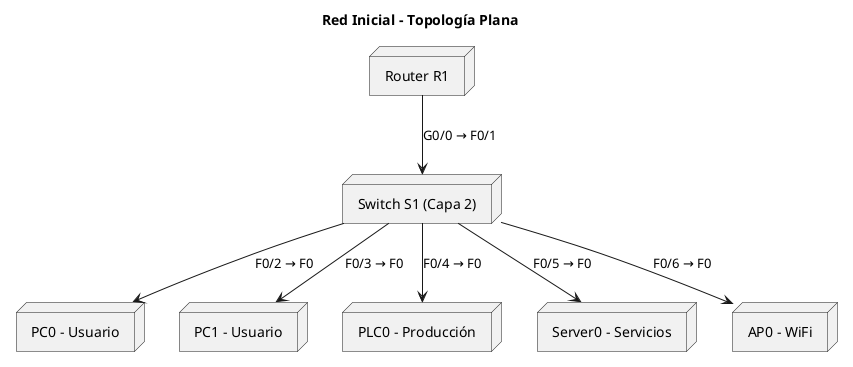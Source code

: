 @startuml Topologia_Plana
title Red Inicial – Topología Plana

node "Router R1" as R1
node "Switch S1 (Capa 2)" as S1
node "PC0 - Usuario" as PC0
node "PC1 - Usuario" as PC1
node "PLC0 - Producción" as PLC0
node "Server0 - Servicios" as Server0
node "AP0 - WiFi" as AP0

R1 --> S1 : G0/0 → F0/1
S1 --> PC0 : F0/2 → F0
S1 --> PC1 : F0/3 → F0
S1 --> PLC0 : F0/4 → F0
S1 --> Server0 : F0/5 → F0
S1 --> AP0 : F0/6 → F0

@enduml
